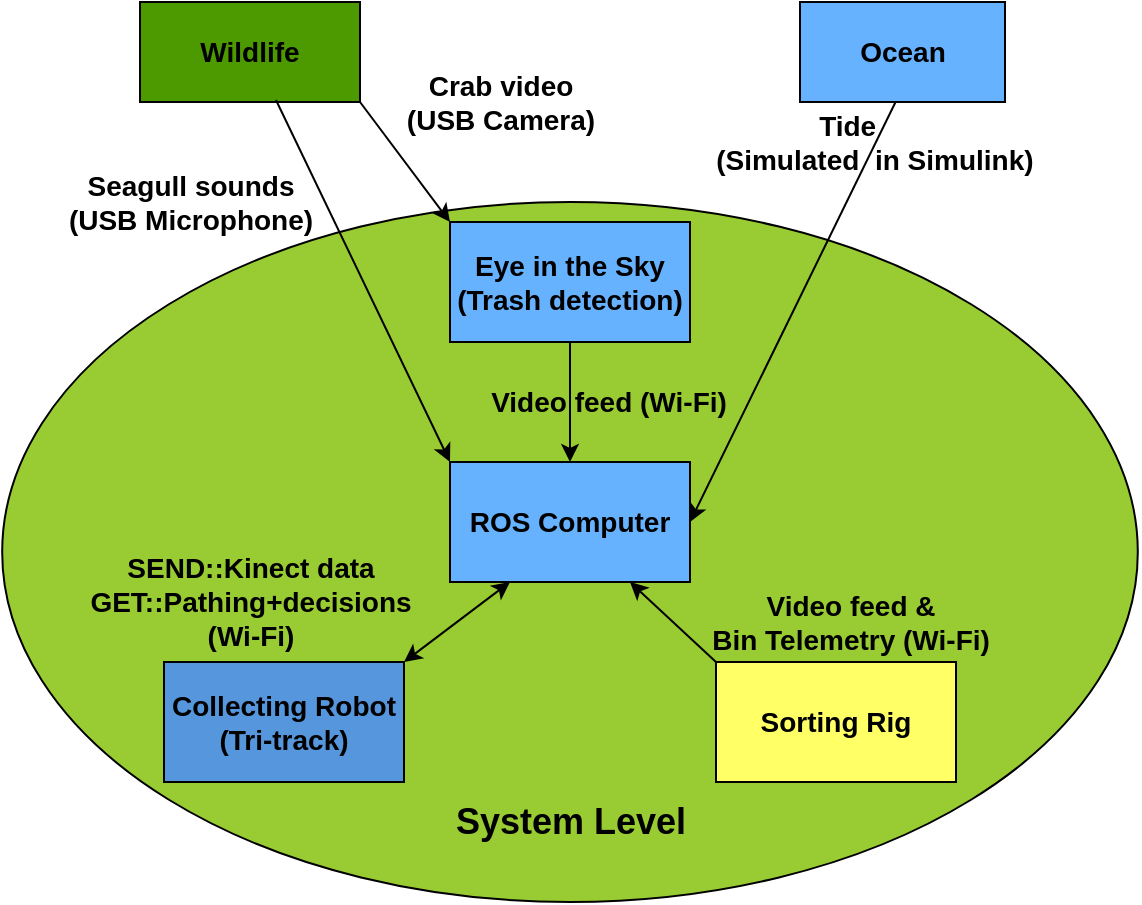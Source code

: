 <mxfile version="12.8.4" type="device"><diagram name="Page-1" id="42789a77-a242-8287-6e28-9cd8cfd52e62"><mxGraphModel dx="1422" dy="745" grid="1" gridSize="10" guides="1" tooltips="1" connect="1" arrows="1" fold="1" page="1" pageScale="1" pageWidth="1100" pageHeight="850" background="#ffffff" math="0" shadow="0"><root><mxCell id="0"/><mxCell id="1" parent="0"/><mxCell id="4U-EcxPLqyC2i3-gIS-X-1" value="" style="ellipse;whiteSpace=wrap;html=1;fillColor=#99CC33;" parent="1" vertex="1"><mxGeometry x="251.09" y="140" width="567.81" height="350" as="geometry"/></mxCell><mxCell id="flmY3QWSfyY_5y2HoS1B-5" value="" style="edgeStyle=orthogonalEdgeStyle;rounded=0;orthogonalLoop=1;jettySize=auto;html=1;" edge="1" parent="1" source="4U-EcxPLqyC2i3-gIS-X-2" target="4U-EcxPLqyC2i3-gIS-X-7"><mxGeometry relative="1" as="geometry"/></mxCell><mxCell id="4U-EcxPLqyC2i3-gIS-X-2" value="&lt;b&gt;&lt;font style=&quot;font-size: 14px&quot;&gt;Eye in the Sky&lt;br&gt;(Trash detection)&lt;/font&gt;&lt;/b&gt;" style="rounded=0;whiteSpace=wrap;html=1;fillColor=#66B2FF;" parent="1" vertex="1"><mxGeometry x="475" y="150" width="120" height="60" as="geometry"/></mxCell><mxCell id="4U-EcxPLqyC2i3-gIS-X-3" value="&lt;b&gt;&lt;font style=&quot;font-size: 14px&quot;&gt;Collecting Robot&lt;br&gt;(Tri-track)&lt;/font&gt;&lt;/b&gt;" style="rounded=0;whiteSpace=wrap;html=1;fillColor=#5596Dd;" parent="1" vertex="1"><mxGeometry x="332" y="370" width="120" height="60" as="geometry"/></mxCell><mxCell id="4U-EcxPLqyC2i3-gIS-X-4" value="&lt;b&gt;&lt;font style=&quot;font-size: 14px&quot;&gt;Sorting Rig&lt;/font&gt;&lt;/b&gt;" style="rounded=0;whiteSpace=wrap;html=1;fillColor=#FFFF66;" parent="1" vertex="1"><mxGeometry x="608" y="370" width="120" height="60" as="geometry"/></mxCell><mxCell id="4U-EcxPLqyC2i3-gIS-X-5" value="&lt;b&gt;&lt;font style=&quot;font-size: 14px&quot;&gt;Wildlife&lt;/font&gt;&lt;/b&gt;" style="rounded=0;whiteSpace=wrap;html=1;fillColor=#4D9900;" parent="1" vertex="1"><mxGeometry x="320" y="40" width="110" height="50" as="geometry"/></mxCell><mxCell id="4U-EcxPLqyC2i3-gIS-X-6" value="&lt;b&gt;&lt;font style=&quot;font-size: 14px&quot;&gt;Ocean&lt;/font&gt;&lt;/b&gt;" style="rounded=0;whiteSpace=wrap;html=1;fillColor=#66B2FF;" parent="1" vertex="1"><mxGeometry x="650" y="40" width="102.5" height="50" as="geometry"/></mxCell><mxCell id="4U-EcxPLqyC2i3-gIS-X-7" value="&lt;b&gt;&lt;font style=&quot;font-size: 14px&quot;&gt;ROS Computer&lt;br&gt;&lt;/font&gt;&lt;/b&gt;" style="rounded=0;whiteSpace=wrap;html=1;fillColor=#66B2FF;" parent="1" vertex="1"><mxGeometry x="475" y="270" width="120" height="60" as="geometry"/></mxCell><mxCell id="4U-EcxPLqyC2i3-gIS-X-9" value="" style="endArrow=classic;startArrow=classic;html=1;exitX=0.25;exitY=1;exitDx=0;exitDy=0;entryX=1;entryY=0;entryDx=0;entryDy=0;" parent="1" source="4U-EcxPLqyC2i3-gIS-X-7" target="4U-EcxPLqyC2i3-gIS-X-3" edge="1"><mxGeometry width="50" height="50" relative="1" as="geometry"><mxPoint x="495" y="380" as="sourcePoint"/><mxPoint x="450" y="340" as="targetPoint"/></mxGeometry></mxCell><mxCell id="4U-EcxPLqyC2i3-gIS-X-11" value="&lt;b&gt;&lt;font style=&quot;font-size: 14px&quot;&gt;Video feed (Wi-Fi)&lt;/font&gt;&lt;/b&gt;" style="text;html=1;align=center;verticalAlign=middle;resizable=0;points=[];autosize=1;" parent="1" vertex="1"><mxGeometry x="488.5" y="230" width="130" height="20" as="geometry"/></mxCell><mxCell id="4U-EcxPLqyC2i3-gIS-X-12" value="&lt;b&gt;&lt;font style=&quot;font-size: 14px&quot;&gt;Video feed &amp;amp;&lt;br&gt;Bin Telemetry (Wi-Fi)&lt;/font&gt;&lt;/b&gt;" style="text;html=1;align=center;verticalAlign=middle;resizable=0;points=[];autosize=1;" parent="1" vertex="1"><mxGeometry x="600" y="330" width="150" height="40" as="geometry"/></mxCell><mxCell id="4U-EcxPLqyC2i3-gIS-X-13" value="&lt;b&gt;&lt;font style=&quot;font-size: 14px&quot;&gt;SEND::Kinect data&lt;br&gt;&lt;/font&gt;&lt;/b&gt;&lt;b style=&quot;white-space: normal&quot;&gt;&lt;font style=&quot;font-size: 14px&quot;&gt;GET::Pathing+decisions&lt;br&gt;&lt;/font&gt;&lt;/b&gt;&lt;b&gt;&lt;font style=&quot;font-size: 14px&quot;&gt;(Wi-Fi)&lt;/font&gt;&lt;/b&gt;&lt;b&gt;&lt;font style=&quot;font-size: 14px&quot;&gt;&lt;br&gt;&lt;/font&gt;&lt;/b&gt;" style="text;html=1;align=center;verticalAlign=middle;resizable=0;points=[];autosize=1;" parent="1" vertex="1"><mxGeometry x="285" y="315" width="180" height="50" as="geometry"/></mxCell><mxCell id="4U-EcxPLqyC2i3-gIS-X-14" value="&lt;b&gt;&lt;font style=&quot;font-size: 14px&quot;&gt;Crab video&lt;br&gt;(&lt;/font&gt;&lt;/b&gt;&lt;b&gt;&lt;font style=&quot;font-size: 14px&quot;&gt;USB Camera&lt;/font&gt;&lt;/b&gt;&lt;b&gt;&lt;font style=&quot;font-size: 14px&quot;&gt;)&lt;/font&gt;&lt;/b&gt;&lt;b&gt;&lt;font style=&quot;font-size: 14px&quot;&gt;&lt;br&gt;&lt;/font&gt;&lt;/b&gt;" style="text;html=1;align=center;verticalAlign=middle;resizable=0;points=[];autosize=1;" parent="1" vertex="1"><mxGeometry x="445" y="70" width="110" height="40" as="geometry"/></mxCell><mxCell id="4U-EcxPLqyC2i3-gIS-X-15" value="&lt;b&gt;&lt;font style=&quot;font-size: 18px&quot;&gt;System Level&lt;/font&gt;&lt;/b&gt;" style="text;html=1;align=center;verticalAlign=middle;resizable=0;points=[];autosize=1;" parent="1" vertex="1"><mxGeometry x="470" y="440" width="130" height="20" as="geometry"/></mxCell><mxCell id="4U-EcxPLqyC2i3-gIS-X-17" value="" style="endArrow=classic;html=1;fillColor=none;entryX=0;entryY=0;entryDx=0;entryDy=0;exitX=1;exitY=1;exitDx=0;exitDy=0;" parent="1" source="4U-EcxPLqyC2i3-gIS-X-5" target="4U-EcxPLqyC2i3-gIS-X-2" edge="1"><mxGeometry width="50" height="50" relative="1" as="geometry"><mxPoint x="210" y="600" as="sourcePoint"/><mxPoint x="260" y="550" as="targetPoint"/></mxGeometry></mxCell><mxCell id="4U-EcxPLqyC2i3-gIS-X-18" value="" style="endArrow=classic;html=1;fillColor=none;entryX=1;entryY=0.5;entryDx=0;entryDy=0;exitX=0.571;exitY=0;exitDx=0;exitDy=0;exitPerimeter=0;" parent="1" source="4U-EcxPLqyC2i3-gIS-X-19" target="4U-EcxPLqyC2i3-gIS-X-7" edge="1"><mxGeometry width="50" height="50" relative="1" as="geometry"><mxPoint x="440" y="100" as="sourcePoint"/><mxPoint x="485" y="160" as="targetPoint"/></mxGeometry></mxCell><mxCell id="4U-EcxPLqyC2i3-gIS-X-19" value="&lt;b&gt;&lt;font style=&quot;font-size: 14px&quot;&gt;Tide&amp;nbsp; &amp;nbsp; &amp;nbsp;&amp;nbsp;&lt;br&gt;&amp;nbsp;(Simulated&amp;nbsp; in Simulink&lt;/font&gt;&lt;/b&gt;&lt;b&gt;&lt;font style=&quot;font-size: 14px&quot;&gt;)&lt;/font&gt;&lt;/b&gt;&lt;b&gt;&lt;font style=&quot;font-size: 14px&quot;&gt;&lt;br&gt;&lt;/font&gt;&lt;/b&gt;" style="text;html=1;align=center;verticalAlign=middle;resizable=0;points=[];autosize=1;" parent="1" vertex="1"><mxGeometry x="595" y="90" width="180" height="40" as="geometry"/></mxCell><mxCell id="flmY3QWSfyY_5y2HoS1B-1" value="" style="endArrow=classic;html=1;fillColor=none;exitX=0.618;exitY=0.98;exitDx=0;exitDy=0;exitPerimeter=0;entryX=0;entryY=0;entryDx=0;entryDy=0;" edge="1" parent="1" source="4U-EcxPLqyC2i3-gIS-X-5" target="4U-EcxPLqyC2i3-gIS-X-7"><mxGeometry width="50" height="50" relative="1" as="geometry"><mxPoint x="394" y="120" as="sourcePoint"/><mxPoint x="445" y="170" as="targetPoint"/></mxGeometry></mxCell><mxCell id="flmY3QWSfyY_5y2HoS1B-2" value="&lt;b&gt;&lt;font style=&quot;font-size: 14px&quot;&gt;Seagull sounds&lt;br&gt;(&lt;/font&gt;&lt;/b&gt;&lt;b&gt;&lt;font style=&quot;font-size: 14px&quot;&gt;USB Microphone&lt;/font&gt;&lt;/b&gt;&lt;b&gt;&lt;font style=&quot;font-size: 14px&quot;&gt;)&lt;br&gt;&lt;/font&gt;&lt;/b&gt;" style="text;html=1;align=center;verticalAlign=middle;resizable=0;points=[];autosize=1;" vertex="1" parent="1"><mxGeometry x="275" y="120" width="140" height="40" as="geometry"/></mxCell><mxCell id="flmY3QWSfyY_5y2HoS1B-3" value="" style="endArrow=classic;html=1;entryX=0.75;entryY=1;entryDx=0;entryDy=0;exitX=0;exitY=0;exitDx=0;exitDy=0;" edge="1" parent="1" source="4U-EcxPLqyC2i3-gIS-X-4" target="4U-EcxPLqyC2i3-gIS-X-7"><mxGeometry width="50" height="50" relative="1" as="geometry"><mxPoint x="525" y="400" as="sourcePoint"/><mxPoint x="575" y="350" as="targetPoint"/></mxGeometry></mxCell></root></mxGraphModel></diagram></mxfile>